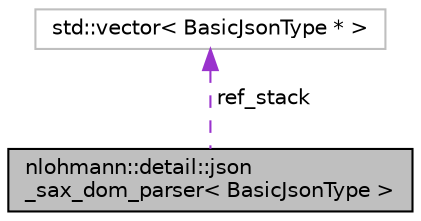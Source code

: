 digraph "nlohmann::detail::json_sax_dom_parser&lt; BasicJsonType &gt;"
{
 // LATEX_PDF_SIZE
  edge [fontname="Helvetica",fontsize="10",labelfontname="Helvetica",labelfontsize="10"];
  node [fontname="Helvetica",fontsize="10",shape=record];
  Node1 [label="nlohmann::detail::json\l_sax_dom_parser\< BasicJsonType \>",height=0.2,width=0.4,color="black", fillcolor="grey75", style="filled", fontcolor="black",tooltip="SAX implementation to create a JSON value from SAX events."];
  Node2 -> Node1 [dir="back",color="darkorchid3",fontsize="10",style="dashed",label=" ref_stack" ,fontname="Helvetica"];
  Node2 [label="std::vector\< BasicJsonType * \>",height=0.2,width=0.4,color="grey75", fillcolor="white", style="filled",tooltip=" "];
}

